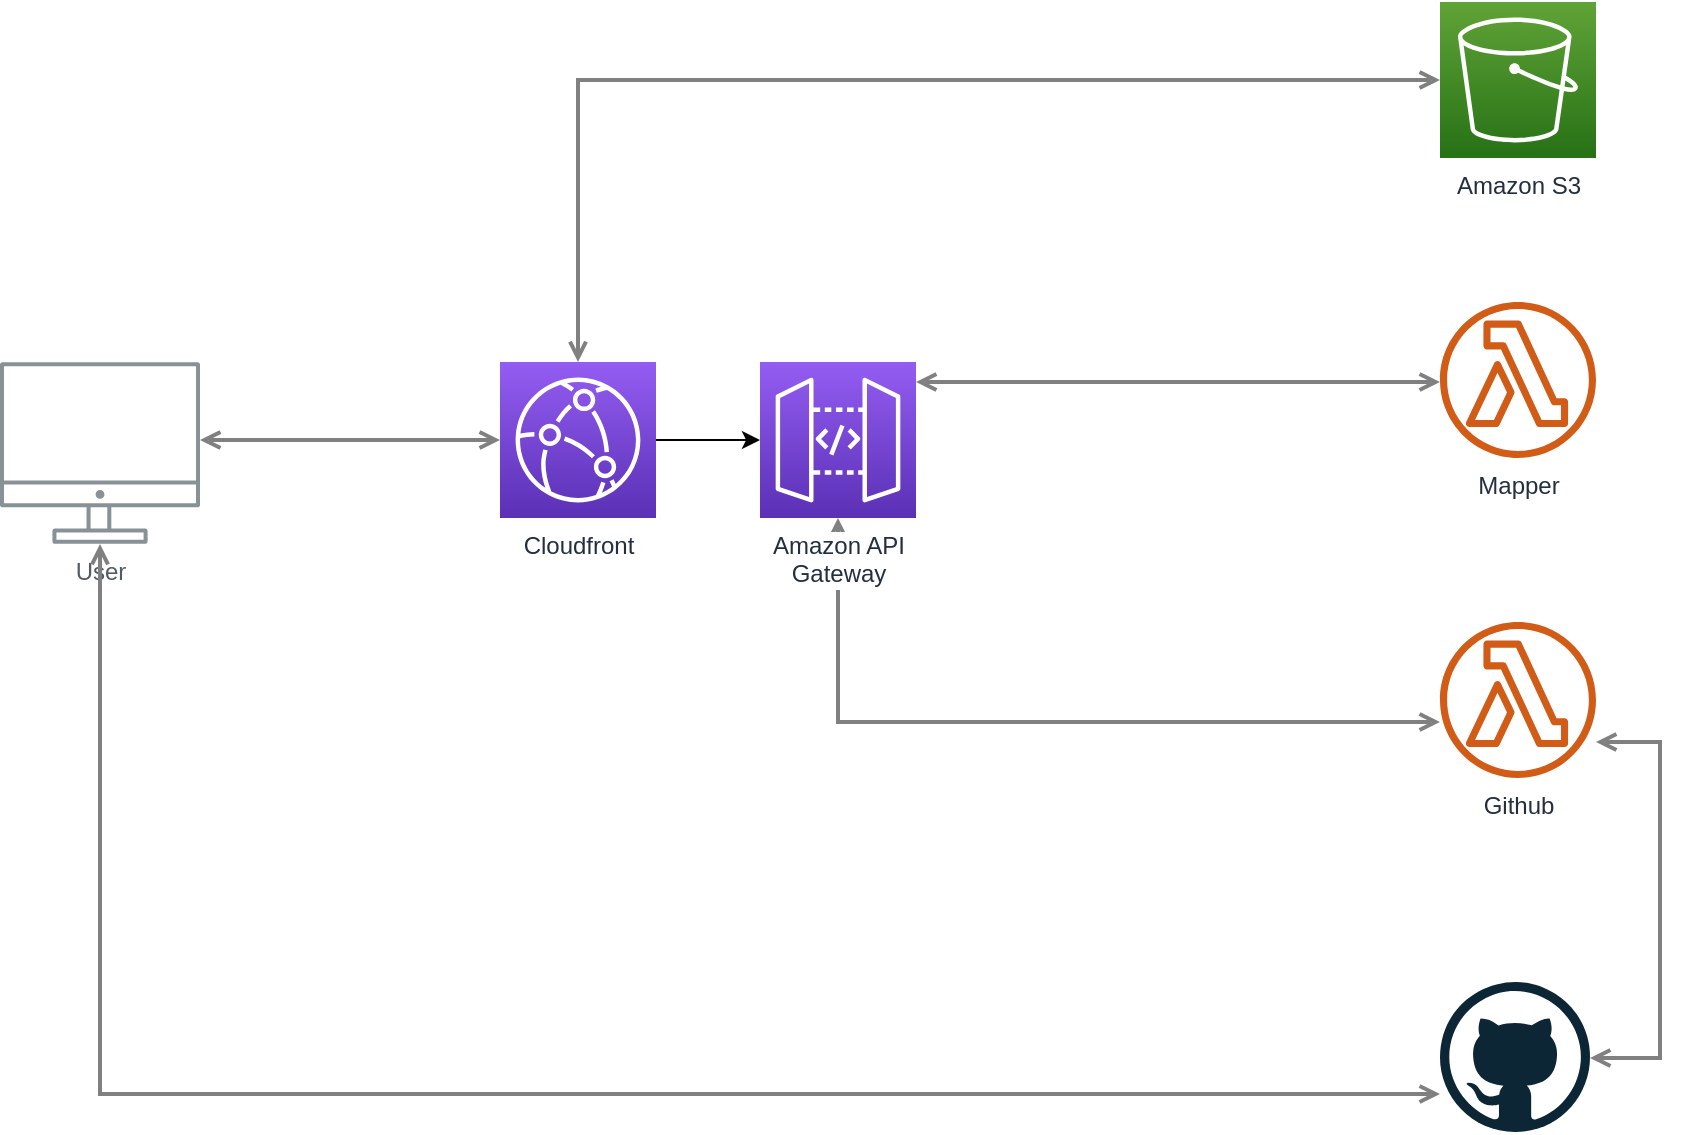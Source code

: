 <mxfile version="13.9.9" type="device" pages="3"><diagram id="Ht1M8jgEwFfnCIfOTk4-" name="serverless"><mxGraphModel dx="1088" dy="968" grid="1" gridSize="10" guides="1" tooltips="1" connect="1" arrows="1" fold="1" page="1" pageScale="1" pageWidth="1169" pageHeight="827" math="0" shadow="0"><root><mxCell id="0"/><mxCell id="1" parent="0"/><mxCell id="UEzPUAAOIrF-is8g5C7q-128" style="edgeStyle=orthogonalEdgeStyle;rounded=0;orthogonalLoop=1;jettySize=auto;html=1;startArrow=open;startFill=0;endArrow=open;endFill=0;strokeWidth=2;strokeColor=#808080;" parent="1" source="UEzPUAAOIrF-is8g5C7q-109" target="8VxE4u9IRu-q0SI4REtT-3" edge="1"><mxGeometry relative="1" as="geometry"><Array as="points"><mxPoint x="330" y="339"/><mxPoint x="330" y="339"/></Array></mxGeometry></mxCell><mxCell id="UEzPUAAOIrF-is8g5C7q-130" style="edgeStyle=orthogonalEdgeStyle;rounded=0;orthogonalLoop=1;jettySize=auto;html=1;startArrow=open;startFill=0;endArrow=open;endFill=0;strokeWidth=2;strokeColor=#808080;" parent="1" source="8VxE4u9IRu-q0SI4REtT-3" target="UEzPUAAOIrF-is8g5C7q-116" edge="1"><mxGeometry relative="1" as="geometry"><Array as="points"><mxPoint x="389" y="159"/></Array><mxPoint x="420" y="240" as="sourcePoint"/></mxGeometry></mxCell><mxCell id="UEzPUAAOIrF-is8g5C7q-142" style="edgeStyle=orthogonalEdgeStyle;rounded=0;orthogonalLoop=1;jettySize=auto;html=1;startArrow=open;startFill=0;endArrow=open;endFill=0;strokeWidth=2;strokeColor=#808080;" parent="1" source="UEzPUAAOIrF-is8g5C7q-114" target="UEzPUAAOIrF-is8g5C7q-115" edge="1"><mxGeometry relative="1" as="geometry"><mxPoint x="457.5" y="386.5" as="sourcePoint"/><mxPoint x="590.5" y="386.5" as="targetPoint"/><Array as="points"><mxPoint x="519" y="480"/></Array></mxGeometry></mxCell><mxCell id="UEzPUAAOIrF-is8g5C7q-109" value="User" style="outlineConnect=0;gradientColor=none;fontColor=#545B64;strokeColor=none;fillColor=#879196;dashed=0;verticalLabelPosition=bottom;verticalAlign=top;align=center;html=1;fontSize=12;fontStyle=0;aspect=fixed;shape=mxgraph.aws4.illustration_desktop;pointerEvents=1;labelBackgroundColor=#ffffff;" parent="1" vertex="1"><mxGeometry x="100" y="300" width="100" height="91" as="geometry"/></mxCell><mxCell id="UEzPUAAOIrF-is8g5C7q-114" value="Amazon API&lt;br&gt;Gateway&lt;br&gt;" style="outlineConnect=0;fontColor=#232F3E;gradientColor=#945DF2;gradientDirection=north;fillColor=#5A30B5;strokeColor=#ffffff;dashed=0;verticalLabelPosition=bottom;verticalAlign=top;align=center;html=1;fontSize=12;fontStyle=0;aspect=fixed;shape=mxgraph.aws4.resourceIcon;resIcon=mxgraph.aws4.api_gateway;labelBackgroundColor=#ffffff;" parent="1" vertex="1"><mxGeometry x="480" y="300" width="78" height="78" as="geometry"/></mxCell><mxCell id="UEzPUAAOIrF-is8g5C7q-115" value="Github" style="outlineConnect=0;fontColor=#232F3E;gradientColor=none;fillColor=#D05C17;strokeColor=none;dashed=0;verticalLabelPosition=bottom;verticalAlign=top;align=center;html=1;fontSize=12;fontStyle=0;aspect=fixed;pointerEvents=1;shape=mxgraph.aws4.lambda_function;labelBackgroundColor=#ffffff;" parent="1" vertex="1"><mxGeometry x="820" y="430" width="78" height="78" as="geometry"/></mxCell><mxCell id="UEzPUAAOIrF-is8g5C7q-116" value="Amazon S3" style="outlineConnect=0;fontColor=#232F3E;gradientColor=#60A337;gradientDirection=north;fillColor=#277116;strokeColor=#ffffff;dashed=0;verticalLabelPosition=bottom;verticalAlign=top;align=center;html=1;fontSize=12;fontStyle=0;aspect=fixed;shape=mxgraph.aws4.resourceIcon;resIcon=mxgraph.aws4.s3;labelBackgroundColor=#ffffff;" parent="1" vertex="1"><mxGeometry x="820.0" y="120" width="78" height="78" as="geometry"/></mxCell><mxCell id="8VxE4u9IRu-q0SI4REtT-1" value="Mapper" style="outlineConnect=0;fontColor=#232F3E;gradientColor=none;fillColor=#D05C17;strokeColor=none;dashed=0;verticalLabelPosition=bottom;verticalAlign=top;align=center;html=1;fontSize=12;fontStyle=0;aspect=fixed;pointerEvents=1;shape=mxgraph.aws4.lambda_function;labelBackgroundColor=#ffffff;" parent="1" vertex="1"><mxGeometry x="820" y="270" width="78" height="78" as="geometry"/></mxCell><mxCell id="8VxE4u9IRu-q0SI4REtT-2" style="edgeStyle=orthogonalEdgeStyle;rounded=0;orthogonalLoop=1;jettySize=auto;html=1;startArrow=open;startFill=0;endArrow=open;endFill=0;strokeWidth=2;strokeColor=#808080;" parent="1" source="UEzPUAAOIrF-is8g5C7q-114" target="8VxE4u9IRu-q0SI4REtT-1" edge="1"><mxGeometry relative="1" as="geometry"><mxPoint x="390" y="501.5" as="sourcePoint"/><mxPoint x="628" y="520" as="targetPoint"/><Array as="points"><mxPoint x="800" y="310"/><mxPoint x="800" y="310"/></Array></mxGeometry></mxCell><mxCell id="8VxE4u9IRu-q0SI4REtT-4" value="" style="edgeStyle=orthogonalEdgeStyle;rounded=0;orthogonalLoop=1;jettySize=auto;html=1;" parent="1" source="8VxE4u9IRu-q0SI4REtT-3" target="UEzPUAAOIrF-is8g5C7q-114" edge="1"><mxGeometry relative="1" as="geometry"/></mxCell><mxCell id="8VxE4u9IRu-q0SI4REtT-3" value="Cloudfront" style="outlineConnect=0;fontColor=#232F3E;gradientColor=#945DF2;gradientDirection=north;fillColor=#5A30B5;strokeColor=#ffffff;dashed=0;verticalLabelPosition=bottom;verticalAlign=top;align=center;html=1;fontSize=12;fontStyle=0;aspect=fixed;shape=mxgraph.aws4.resourceIcon;resIcon=mxgraph.aws4.cloudfront;" parent="1" vertex="1"><mxGeometry x="350" y="300" width="78" height="78" as="geometry"/></mxCell><mxCell id="8VxE4u9IRu-q0SI4REtT-7" value="" style="dashed=0;outlineConnect=0;html=1;align=center;labelPosition=center;verticalLabelPosition=bottom;verticalAlign=top;shape=mxgraph.weblogos.github" parent="1" vertex="1"><mxGeometry x="820" y="610" width="75" height="75" as="geometry"/></mxCell><mxCell id="8VxE4u9IRu-q0SI4REtT-9" style="edgeStyle=orthogonalEdgeStyle;rounded=0;orthogonalLoop=1;jettySize=auto;html=1;startArrow=open;startFill=0;endArrow=open;endFill=0;strokeWidth=2;strokeColor=#808080;" parent="1" source="UEzPUAAOIrF-is8g5C7q-115" target="8VxE4u9IRu-q0SI4REtT-7" edge="1"><mxGeometry relative="1" as="geometry"><mxPoint x="580" y="600" as="sourcePoint"/><mxPoint x="830" y="490" as="targetPoint"/><Array as="points"><mxPoint x="930" y="490"/><mxPoint x="930" y="648"/></Array></mxGeometry></mxCell><mxCell id="8VxE4u9IRu-q0SI4REtT-10" style="edgeStyle=orthogonalEdgeStyle;rounded=0;orthogonalLoop=1;jettySize=auto;html=1;startArrow=open;startFill=0;endArrow=open;endFill=0;strokeWidth=2;strokeColor=#808080;" parent="1" source="UEzPUAAOIrF-is8g5C7q-109" target="8VxE4u9IRu-q0SI4REtT-7" edge="1"><mxGeometry relative="1" as="geometry"><mxPoint x="413" y="508" as="sourcePoint"/><mxPoint x="410" y="666" as="targetPoint"/><Array as="points"><mxPoint x="150" y="666"/></Array></mxGeometry></mxCell></root></mxGraphModel></diagram><diagram id="Mv5Xe1FP0C4DQyKASpvF" name="monolith"><mxGraphModel dx="1088" dy="968" grid="1" gridSize="10" guides="1" tooltips="1" connect="1" arrows="1" fold="1" page="1" pageScale="1" pageWidth="850" pageHeight="1100" math="0" shadow="0"><root><mxCell id="fR2x6RD7hviJlyWnjjM0-0"/><mxCell id="fR2x6RD7hviJlyWnjjM0-1" parent="fR2x6RD7hviJlyWnjjM0-0"/><mxCell id="J4AgS_6XSQjjB3KfnLUi-4" style="edgeStyle=orthogonalEdgeStyle;rounded=0;orthogonalLoop=1;jettySize=auto;html=1;entryX=0.5;entryY=1;entryDx=0;entryDy=0;" parent="fR2x6RD7hviJlyWnjjM0-1" source="V3x67sFwVjRCojxwIJlO-0" target="J4AgS_6XSQjjB3KfnLUi-3" edge="1"><mxGeometry relative="1" as="geometry"/></mxCell><mxCell id="J4AgS_6XSQjjB3KfnLUi-5" style="edgeStyle=orthogonalEdgeStyle;rounded=0;orthogonalLoop=1;jettySize=auto;html=1;" parent="fR2x6RD7hviJlyWnjjM0-1" source="V3x67sFwVjRCojxwIJlO-0" target="J4AgS_6XSQjjB3KfnLUi-0" edge="1"><mxGeometry relative="1" as="geometry"/></mxCell><mxCell id="V3x67sFwVjRCojxwIJlO-0" value="" style="dashed=0;outlineConnect=0;html=1;align=center;labelPosition=center;verticalLabelPosition=bottom;verticalAlign=top;shape=mxgraph.weblogos.github" parent="fR2x6RD7hviJlyWnjjM0-1" vertex="1"><mxGeometry x="522.5" y="670" width="75" height="75" as="geometry"/></mxCell><mxCell id="J4AgS_6XSQjjB3KfnLUi-6" style="edgeStyle=orthogonalEdgeStyle;rounded=0;orthogonalLoop=1;jettySize=auto;html=1;entryX=0;entryY=0.5;entryDx=0;entryDy=0;entryPerimeter=0;" parent="fR2x6RD7hviJlyWnjjM0-1" source="J4AgS_6XSQjjB3KfnLUi-0" target="J4AgS_6XSQjjB3KfnLUi-1" edge="1"><mxGeometry relative="1" as="geometry"/></mxCell><mxCell id="J4AgS_6XSQjjB3KfnLUi-0" value="User" style="outlineConnect=0;gradientColor=none;fontColor=#545B64;strokeColor=none;fillColor=#879196;dashed=0;verticalLabelPosition=bottom;verticalAlign=top;align=center;html=1;fontSize=12;fontStyle=0;aspect=fixed;shape=mxgraph.aws4.illustration_desktop;pointerEvents=1;labelBackgroundColor=#ffffff;" parent="fR2x6RD7hviJlyWnjjM0-1" vertex="1"><mxGeometry x="140" y="440" width="100" height="91" as="geometry"/></mxCell><mxCell id="J4AgS_6XSQjjB3KfnLUi-7" style="edgeStyle=orthogonalEdgeStyle;rounded=0;orthogonalLoop=1;jettySize=auto;html=1;" parent="fR2x6RD7hviJlyWnjjM0-1" source="J4AgS_6XSQjjB3KfnLUi-1" target="J4AgS_6XSQjjB3KfnLUi-3" edge="1"><mxGeometry relative="1" as="geometry"/></mxCell><mxCell id="J4AgS_6XSQjjB3KfnLUi-1" value="Load Balancer" style="points=[[0.015,0.015,0],[0.985,0.015,0],[0.985,0.985,0],[0.015,0.985,0],[0.25,0,0],[0.5,0,0],[0.75,0,0],[1,0.25,0],[1,0.5,0],[1,0.75,0],[0.75,1,0],[0.5,1,0],[0.25,1,0],[0,0.75,0],[0,0.5,0],[0,0.25,0]];verticalLabelPosition=bottom;html=1;verticalAlign=top;aspect=fixed;align=center;pointerEvents=1;shape=mxgraph.cisco19.rect;prIcon=load_balancer;fillColor=#FAFAFA;strokeColor=#005073;" parent="fR2x6RD7hviJlyWnjjM0-1" vertex="1"><mxGeometry x="350" y="451" width="64" height="50" as="geometry"/></mxCell><mxCell id="J4AgS_6XSQjjB3KfnLUi-2" value="VM/Cluster" style="swimlane;" parent="fR2x6RD7hviJlyWnjjM0-1" vertex="1"><mxGeometry x="460" y="360" width="200" height="200" as="geometry"/></mxCell><mxCell id="J4AgS_6XSQjjB3KfnLUi-3" value="App Server/Container" style="aspect=fixed;perimeter=ellipsePerimeter;html=1;align=center;shadow=0;dashed=0;spacingTop=3;image;image=img/lib/active_directory/generic_server.svg;" parent="J4AgS_6XSQjjB3KfnLUi-2" vertex="1"><mxGeometry x="86" y="91" width="28.0" height="50" as="geometry"/></mxCell></root></mxGraphModel></diagram><diagram id="41feoob7rDak8eJdC1a6" name="sequence"><mxGraphModel dx="622" dy="553" grid="1" gridSize="10" guides="1" tooltips="1" connect="1" arrows="1" fold="1" page="1" pageScale="1" pageWidth="850" pageHeight="1100" math="0" shadow="0"><root><mxCell id="8N-E8T7jx_CNLuv6Ya-f-0"/><mxCell id="8N-E8T7jx_CNLuv6Ya-f-1" parent="8N-E8T7jx_CNLuv6Ya-f-0"/><mxCell id="8N-E8T7jx_CNLuv6Ya-f-2" value="" style="html=1;points=[];perimeter=orthogonalPerimeter;" vertex="1" parent="8N-E8T7jx_CNLuv6Ya-f-1"><mxGeometry x="610" y="380" width="10" height="490" as="geometry"/></mxCell><mxCell id="8N-E8T7jx_CNLuv6Ya-f-12" style="edgeStyle=orthogonalEdgeStyle;rounded=0;orthogonalLoop=1;jettySize=auto;html=1;" edge="1" parent="8N-E8T7jx_CNLuv6Ya-f-1" source="8N-E8T7jx_CNLuv6Ya-f-5" target="8N-E8T7jx_CNLuv6Ya-f-8"><mxGeometry relative="1" as="geometry"><mxPoint x="310" y="535" as="targetPoint"/><Array as="points"><mxPoint x="149" y="510"/></Array></mxGeometry></mxCell><mxCell id="8N-E8T7jx_CNLuv6Ya-f-13" value="Redirect To Github with Redirect" style="edgeLabel;html=1;align=center;verticalAlign=middle;resizable=0;points=[];" vertex="1" connectable="0" parent="8N-E8T7jx_CNLuv6Ya-f-12"><mxGeometry x="0.222" relative="1" as="geometry"><mxPoint as="offset"/></mxGeometry></mxCell><mxCell id="8N-E8T7jx_CNLuv6Ya-f-24" value="Generate State" style="edgeStyle=orthogonalEdgeStyle;rounded=0;orthogonalLoop=1;jettySize=auto;html=1;" edge="1" parent="8N-E8T7jx_CNLuv6Ya-f-1" source="8N-E8T7jx_CNLuv6Ya-f-5" target="8N-E8T7jx_CNLuv6Ya-f-5"><mxGeometry x="0.2" y="40" relative="1" as="geometry"><mxPoint x="470" y="490" as="targetPoint"/><mxPoint as="offset"/></mxGeometry></mxCell><mxCell id="8N-E8T7jx_CNLuv6Ya-f-5" value="" style="html=1;points=[];perimeter=orthogonalPerimeter;" vertex="1" parent="8N-E8T7jx_CNLuv6Ya-f-1"><mxGeometry x="450" y="380" width="10" height="180" as="geometry"/></mxCell><mxCell id="8N-E8T7jx_CNLuv6Ya-f-10" value="" style="edgeStyle=orthogonalEdgeStyle;rounded=0;orthogonalLoop=1;jettySize=auto;html=1;entryX=0;entryY=0.126;entryDx=0;entryDy=0;entryPerimeter=0;" edge="1" parent="8N-E8T7jx_CNLuv6Ya-f-1" source="8N-E8T7jx_CNLuv6Ya-f-8" target="8N-E8T7jx_CNLuv6Ya-f-5"><mxGeometry relative="1" as="geometry"><Array as="points"><mxPoint x="149" y="403"/></Array></mxGeometry></mxCell><mxCell id="8N-E8T7jx_CNLuv6Ya-f-11" value="Visit Page" style="edgeLabel;html=1;align=center;verticalAlign=middle;resizable=0;points=[];" vertex="1" connectable="0" parent="8N-E8T7jx_CNLuv6Ya-f-10"><mxGeometry x="-0.126" y="-2" relative="1" as="geometry"><mxPoint as="offset"/></mxGeometry></mxCell><mxCell id="8N-E8T7jx_CNLuv6Ya-f-15" style="edgeStyle=orthogonalEdgeStyle;rounded=0;orthogonalLoop=1;jettySize=auto;html=1;" edge="1" parent="8N-E8T7jx_CNLuv6Ya-f-1" source="8N-E8T7jx_CNLuv6Ya-f-8" target="8N-E8T7jx_CNLuv6Ya-f-2"><mxGeometry relative="1" as="geometry"><Array as="points"><mxPoint x="230" y="639"/><mxPoint x="230" y="590"/></Array></mxGeometry></mxCell><mxCell id="8N-E8T7jx_CNLuv6Ya-f-16" value="Log In to Github" style="edgeLabel;html=1;align=center;verticalAlign=middle;resizable=0;points=[];" vertex="1" connectable="0" parent="8N-E8T7jx_CNLuv6Ya-f-15"><mxGeometry x="0.246" y="-3" relative="1" as="geometry"><mxPoint as="offset"/></mxGeometry></mxCell><mxCell id="8N-E8T7jx_CNLuv6Ya-f-20" style="edgeStyle=orthogonalEdgeStyle;rounded=0;orthogonalLoop=1;jettySize=auto;html=1;" edge="1" parent="8N-E8T7jx_CNLuv6Ya-f-1" source="8N-E8T7jx_CNLuv6Ya-f-8"><mxGeometry relative="1" as="geometry"><mxPoint x="445" y="720" as="targetPoint"/><Array as="points"><mxPoint x="149" y="720"/><mxPoint x="445" y="720"/></Array></mxGeometry></mxCell><mxCell id="8N-E8T7jx_CNLuv6Ya-f-21" value="Visit Page with Code" style="edgeLabel;html=1;align=center;verticalAlign=middle;resizable=0;points=[];" vertex="1" connectable="0" parent="8N-E8T7jx_CNLuv6Ya-f-20"><mxGeometry x="0.011" y="-1" relative="1" as="geometry"><mxPoint as="offset"/></mxGeometry></mxCell><mxCell id="8N-E8T7jx_CNLuv6Ya-f-8" value="" style="outlineConnect=0;fontColor=#232F3E;gradientColor=none;fillColor=#232F3E;strokeColor=none;dashed=0;verticalLabelPosition=bottom;verticalAlign=top;align=center;html=1;fontSize=12;fontStyle=0;aspect=fixed;pointerEvents=1;shape=mxgraph.aws4.user;" vertex="1" parent="8N-E8T7jx_CNLuv6Ya-f-1"><mxGeometry x="110" y="600" width="78" height="78" as="geometry"/></mxCell><mxCell id="8N-E8T7jx_CNLuv6Ya-f-9" value="App" style="text;html=1;align=center;verticalAlign=middle;resizable=0;points=[];autosize=1;" vertex="1" parent="8N-E8T7jx_CNLuv6Ya-f-1"><mxGeometry x="435" y="330" width="40" height="20" as="geometry"/></mxCell><mxCell id="8N-E8T7jx_CNLuv6Ya-f-14" value="GitHub" style="text;html=1;align=center;verticalAlign=middle;resizable=0;points=[];autosize=1;" vertex="1" parent="8N-E8T7jx_CNLuv6Ya-f-1"><mxGeometry x="590" y="330" width="50" height="20" as="geometry"/></mxCell><mxCell id="8N-E8T7jx_CNLuv6Ya-f-17" style="edgeStyle=orthogonalEdgeStyle;rounded=0;orthogonalLoop=1;jettySize=auto;html=1;" edge="1" parent="8N-E8T7jx_CNLuv6Ya-f-1" target="8N-E8T7jx_CNLuv6Ya-f-8"><mxGeometry relative="1" as="geometry"><mxPoint x="270" y="650" as="targetPoint"/><mxPoint x="615" y="639" as="sourcePoint"/><Array as="points"><mxPoint x="609" y="639"/></Array></mxGeometry></mxCell><mxCell id="8N-E8T7jx_CNLuv6Ya-f-18" value="Redirect Back to App With Code" style="edgeLabel;html=1;align=center;verticalAlign=middle;resizable=0;points=[];" vertex="1" connectable="0" parent="8N-E8T7jx_CNLuv6Ya-f-17"><mxGeometry x="0.222" relative="1" as="geometry"><mxPoint as="offset"/></mxGeometry></mxCell><mxCell id="8N-E8T7jx_CNLuv6Ya-f-22" style="edgeStyle=orthogonalEdgeStyle;rounded=0;orthogonalLoop=1;jettySize=auto;html=1;entryX=0;entryY=0.878;entryDx=0;entryDy=0;entryPerimeter=0;startArrow=classic;startFill=1;" edge="1" parent="8N-E8T7jx_CNLuv6Ya-f-1" source="8N-E8T7jx_CNLuv6Ya-f-19" target="8N-E8T7jx_CNLuv6Ya-f-2"><mxGeometry relative="1" as="geometry"><mxPoint x="590" y="790" as="targetPoint"/></mxGeometry></mxCell><mxCell id="8N-E8T7jx_CNLuv6Ya-f-23" value="Exchange Code for Token" style="edgeLabel;html=1;align=center;verticalAlign=middle;resizable=0;points=[];" vertex="1" connectable="0" parent="8N-E8T7jx_CNLuv6Ya-f-22"><mxGeometry x="-0.169" y="-1" relative="1" as="geometry"><mxPoint as="offset"/></mxGeometry></mxCell><mxCell id="8N-E8T7jx_CNLuv6Ya-f-30" style="edgeStyle=orthogonalEdgeStyle;rounded=0;orthogonalLoop=1;jettySize=auto;html=1;startArrow=classic;startFill=1;" edge="1" parent="8N-E8T7jx_CNLuv6Ya-f-1" source="8N-E8T7jx_CNLuv6Ya-f-19" target="8N-E8T7jx_CNLuv6Ya-f-8"><mxGeometry relative="1" as="geometry"><Array as="points"><mxPoint x="149" y="860"/></Array></mxGeometry></mxCell><mxCell id="8N-E8T7jx_CNLuv6Ya-f-31" value="Store Token as Encrypted Cookie" style="edgeLabel;html=1;align=center;verticalAlign=middle;resizable=0;points=[];" vertex="1" connectable="0" parent="8N-E8T7jx_CNLuv6Ya-f-30"><mxGeometry x="-0.454" relative="1" as="geometry"><mxPoint x="-38" as="offset"/></mxGeometry></mxCell><mxCell id="8N-E8T7jx_CNLuv6Ya-f-19" value="" style="html=1;points=[];perimeter=orthogonalPerimeter;" vertex="1" parent="8N-E8T7jx_CNLuv6Ya-f-1"><mxGeometry x="450" y="700" width="10" height="180" as="geometry"/></mxCell><mxCell id="8N-E8T7jx_CNLuv6Ya-f-27" value="Validate State" style="edgeStyle=orthogonalEdgeStyle;rounded=0;orthogonalLoop=1;jettySize=auto;html=1;exitX=1.333;exitY=0.213;exitDx=0;exitDy=0;exitPerimeter=0;" edge="1" parent="8N-E8T7jx_CNLuv6Ya-f-1" source="8N-E8T7jx_CNLuv6Ya-f-19" target="8N-E8T7jx_CNLuv6Ya-f-19"><mxGeometry x="-0.211" y="-8" relative="1" as="geometry"><mxPoint x="470" y="490" as="targetPoint"/><mxPoint x="470" y="470" as="sourcePoint"/><mxPoint x="8" y="-9" as="offset"/><Array as="points"><mxPoint x="510" y="738"/><mxPoint x="510" y="760"/></Array></mxGeometry></mxCell><mxCell id="8N-E8T7jx_CNLuv6Ya-f-28" style="edgeStyle=orthogonalEdgeStyle;rounded=0;orthogonalLoop=1;jettySize=auto;html=1;entryX=1.033;entryY=0.824;entryDx=0;entryDy=0;entryPerimeter=0;" edge="1" parent="8N-E8T7jx_CNLuv6Ya-f-1" target="8N-E8T7jx_CNLuv6Ya-f-19"><mxGeometry relative="1" as="geometry"><mxPoint x="460" y="829.999" as="sourcePoint"/><mxPoint x="610" y="830.01" as="targetPoint"/><Array as="points"><mxPoint x="535" y="830"/><mxPoint x="535" y="848"/></Array></mxGeometry></mxCell><mxCell id="8N-E8T7jx_CNLuv6Ya-f-29" value="Encrypt Token" style="edgeLabel;html=1;align=center;verticalAlign=middle;resizable=0;points=[];" vertex="1" connectable="0" parent="8N-E8T7jx_CNLuv6Ya-f-28"><mxGeometry x="-0.169" y="-1" relative="1" as="geometry"><mxPoint as="offset"/></mxGeometry></mxCell></root></mxGraphModel></diagram></mxfile>